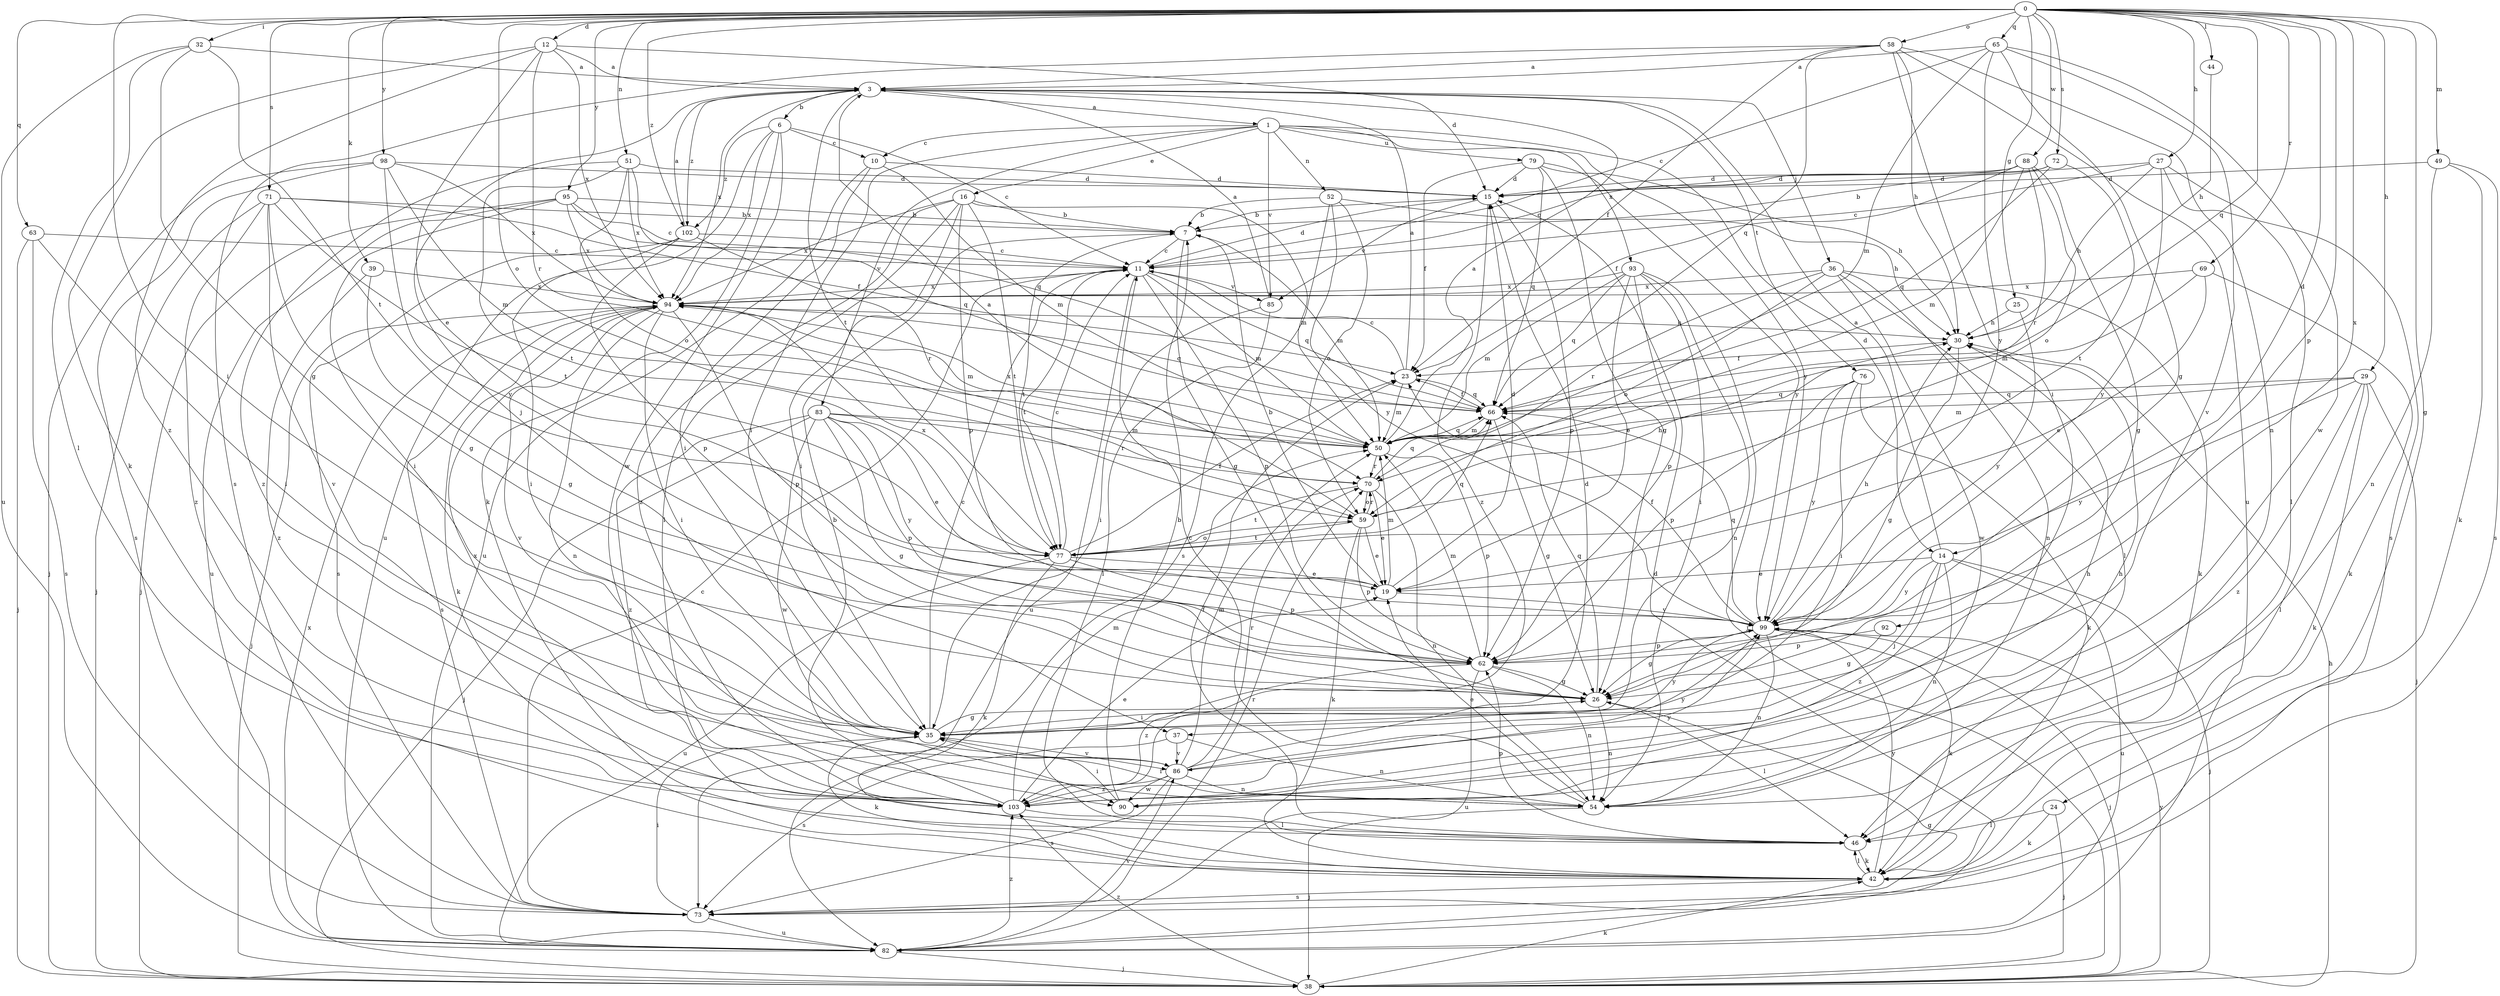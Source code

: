 strict digraph  {
0;
1;
3;
6;
7;
10;
11;
12;
14;
15;
16;
19;
23;
24;
25;
26;
27;
29;
30;
32;
35;
36;
37;
38;
39;
42;
44;
46;
49;
50;
51;
52;
54;
58;
59;
62;
63;
65;
66;
69;
70;
71;
72;
73;
76;
77;
79;
82;
83;
85;
86;
88;
90;
92;
93;
94;
95;
98;
99;
102;
103;
0 -> 12  [label=d];
0 -> 14  [label=d];
0 -> 24  [label=g];
0 -> 25  [label=g];
0 -> 27  [label=h];
0 -> 29  [label=h];
0 -> 32  [label=i];
0 -> 35  [label=i];
0 -> 39  [label=k];
0 -> 44  [label=l];
0 -> 49  [label=m];
0 -> 51  [label=n];
0 -> 58  [label=o];
0 -> 59  [label=o];
0 -> 62  [label=p];
0 -> 63  [label=q];
0 -> 65  [label=q];
0 -> 66  [label=q];
0 -> 69  [label=r];
0 -> 71  [label=s];
0 -> 72  [label=s];
0 -> 88  [label=w];
0 -> 92  [label=x];
0 -> 95  [label=y];
0 -> 98  [label=y];
0 -> 102  [label=z];
1 -> 10  [label=c];
1 -> 14  [label=d];
1 -> 16  [label=e];
1 -> 35  [label=i];
1 -> 52  [label=n];
1 -> 79  [label=u];
1 -> 83  [label=v];
1 -> 85  [label=v];
1 -> 93  [label=x];
1 -> 99  [label=y];
3 -> 1  [label=a];
3 -> 6  [label=b];
3 -> 36  [label=j];
3 -> 37  [label=j];
3 -> 76  [label=t];
3 -> 77  [label=t];
3 -> 94  [label=x];
3 -> 102  [label=z];
6 -> 10  [label=c];
6 -> 11  [label=c];
6 -> 42  [label=k];
6 -> 82  [label=u];
6 -> 90  [label=w];
6 -> 94  [label=x];
6 -> 102  [label=z];
7 -> 11  [label=c];
7 -> 26  [label=g];
7 -> 50  [label=m];
7 -> 77  [label=t];
10 -> 15  [label=d];
10 -> 35  [label=i];
10 -> 50  [label=m];
10 -> 82  [label=u];
11 -> 15  [label=d];
11 -> 50  [label=m];
11 -> 62  [label=p];
11 -> 66  [label=q];
11 -> 77  [label=t];
11 -> 82  [label=u];
11 -> 85  [label=v];
11 -> 94  [label=x];
12 -> 3  [label=a];
12 -> 15  [label=d];
12 -> 19  [label=e];
12 -> 42  [label=k];
12 -> 70  [label=r];
12 -> 94  [label=x];
12 -> 103  [label=z];
14 -> 3  [label=a];
14 -> 19  [label=e];
14 -> 37  [label=j];
14 -> 38  [label=j];
14 -> 54  [label=n];
14 -> 82  [label=u];
14 -> 99  [label=y];
14 -> 103  [label=z];
15 -> 7  [label=b];
15 -> 62  [label=p];
15 -> 85  [label=v];
15 -> 103  [label=z];
16 -> 7  [label=b];
16 -> 35  [label=i];
16 -> 46  [label=l];
16 -> 50  [label=m];
16 -> 62  [label=p];
16 -> 77  [label=t];
16 -> 94  [label=x];
16 -> 103  [label=z];
19 -> 7  [label=b];
19 -> 15  [label=d];
19 -> 50  [label=m];
19 -> 99  [label=y];
23 -> 3  [label=a];
23 -> 11  [label=c];
23 -> 50  [label=m];
23 -> 66  [label=q];
24 -> 38  [label=j];
24 -> 42  [label=k];
24 -> 46  [label=l];
25 -> 30  [label=h];
25 -> 99  [label=y];
26 -> 35  [label=i];
26 -> 46  [label=l];
26 -> 54  [label=n];
26 -> 66  [label=q];
27 -> 11  [label=c];
27 -> 15  [label=d];
27 -> 30  [label=h];
27 -> 46  [label=l];
27 -> 73  [label=s];
27 -> 99  [label=y];
29 -> 38  [label=j];
29 -> 42  [label=k];
29 -> 46  [label=l];
29 -> 50  [label=m];
29 -> 66  [label=q];
29 -> 99  [label=y];
29 -> 103  [label=z];
30 -> 23  [label=f];
30 -> 26  [label=g];
32 -> 3  [label=a];
32 -> 26  [label=g];
32 -> 46  [label=l];
32 -> 77  [label=t];
32 -> 82  [label=u];
35 -> 11  [label=c];
35 -> 26  [label=g];
35 -> 42  [label=k];
35 -> 86  [label=v];
35 -> 99  [label=y];
36 -> 42  [label=k];
36 -> 46  [label=l];
36 -> 54  [label=n];
36 -> 59  [label=o];
36 -> 70  [label=r];
36 -> 90  [label=w];
36 -> 94  [label=x];
37 -> 54  [label=n];
37 -> 73  [label=s];
37 -> 86  [label=v];
38 -> 30  [label=h];
38 -> 42  [label=k];
38 -> 99  [label=y];
38 -> 103  [label=z];
39 -> 26  [label=g];
39 -> 94  [label=x];
39 -> 103  [label=z];
42 -> 46  [label=l];
42 -> 73  [label=s];
42 -> 99  [label=y];
44 -> 30  [label=h];
46 -> 23  [label=f];
46 -> 42  [label=k];
46 -> 62  [label=p];
49 -> 15  [label=d];
49 -> 42  [label=k];
49 -> 54  [label=n];
49 -> 73  [label=s];
50 -> 3  [label=a];
50 -> 62  [label=p];
50 -> 66  [label=q];
50 -> 70  [label=r];
50 -> 94  [label=x];
51 -> 15  [label=d];
51 -> 59  [label=o];
51 -> 66  [label=q];
51 -> 77  [label=t];
51 -> 94  [label=x];
51 -> 103  [label=z];
52 -> 7  [label=b];
52 -> 30  [label=h];
52 -> 59  [label=o];
52 -> 73  [label=s];
52 -> 99  [label=y];
54 -> 11  [label=c];
54 -> 19  [label=e];
54 -> 35  [label=i];
54 -> 38  [label=j];
58 -> 3  [label=a];
58 -> 23  [label=f];
58 -> 30  [label=h];
58 -> 35  [label=i];
58 -> 54  [label=n];
58 -> 66  [label=q];
58 -> 73  [label=s];
58 -> 82  [label=u];
59 -> 3  [label=a];
59 -> 19  [label=e];
59 -> 30  [label=h];
59 -> 42  [label=k];
59 -> 62  [label=p];
59 -> 70  [label=r];
59 -> 77  [label=t];
62 -> 26  [label=g];
62 -> 50  [label=m];
62 -> 54  [label=n];
62 -> 82  [label=u];
62 -> 103  [label=z];
63 -> 11  [label=c];
63 -> 35  [label=i];
63 -> 38  [label=j];
63 -> 73  [label=s];
65 -> 3  [label=a];
65 -> 11  [label=c];
65 -> 26  [label=g];
65 -> 50  [label=m];
65 -> 86  [label=v];
65 -> 90  [label=w];
65 -> 99  [label=y];
66 -> 23  [label=f];
66 -> 26  [label=g];
66 -> 50  [label=m];
69 -> 19  [label=e];
69 -> 42  [label=k];
69 -> 50  [label=m];
69 -> 94  [label=x];
70 -> 19  [label=e];
70 -> 54  [label=n];
70 -> 59  [label=o];
70 -> 66  [label=q];
70 -> 77  [label=t];
71 -> 7  [label=b];
71 -> 23  [label=f];
71 -> 26  [label=g];
71 -> 38  [label=j];
71 -> 77  [label=t];
71 -> 86  [label=v];
71 -> 103  [label=z];
72 -> 7  [label=b];
72 -> 15  [label=d];
72 -> 66  [label=q];
72 -> 77  [label=t];
73 -> 11  [label=c];
73 -> 35  [label=i];
73 -> 70  [label=r];
73 -> 82  [label=u];
76 -> 35  [label=i];
76 -> 42  [label=k];
76 -> 62  [label=p];
76 -> 66  [label=q];
76 -> 99  [label=y];
77 -> 11  [label=c];
77 -> 19  [label=e];
77 -> 23  [label=f];
77 -> 42  [label=k];
77 -> 59  [label=o];
77 -> 62  [label=p];
77 -> 66  [label=q];
77 -> 82  [label=u];
77 -> 94  [label=x];
79 -> 15  [label=d];
79 -> 23  [label=f];
79 -> 26  [label=g];
79 -> 30  [label=h];
79 -> 66  [label=q];
79 -> 99  [label=y];
82 -> 15  [label=d];
82 -> 26  [label=g];
82 -> 38  [label=j];
82 -> 86  [label=v];
82 -> 94  [label=x];
82 -> 103  [label=z];
83 -> 19  [label=e];
83 -> 26  [label=g];
83 -> 38  [label=j];
83 -> 50  [label=m];
83 -> 62  [label=p];
83 -> 70  [label=r];
83 -> 90  [label=w];
83 -> 99  [label=y];
83 -> 103  [label=z];
85 -> 3  [label=a];
85 -> 35  [label=i];
85 -> 46  [label=l];
86 -> 15  [label=d];
86 -> 50  [label=m];
86 -> 54  [label=n];
86 -> 70  [label=r];
86 -> 73  [label=s];
86 -> 90  [label=w];
86 -> 99  [label=y];
86 -> 103  [label=z];
88 -> 11  [label=c];
88 -> 15  [label=d];
88 -> 23  [label=f];
88 -> 26  [label=g];
88 -> 50  [label=m];
88 -> 59  [label=o];
88 -> 70  [label=r];
90 -> 7  [label=b];
90 -> 30  [label=h];
90 -> 35  [label=i];
92 -> 26  [label=g];
92 -> 62  [label=p];
93 -> 19  [label=e];
93 -> 35  [label=i];
93 -> 38  [label=j];
93 -> 50  [label=m];
93 -> 54  [label=n];
93 -> 62  [label=p];
93 -> 66  [label=q];
93 -> 94  [label=x];
94 -> 30  [label=h];
94 -> 35  [label=i];
94 -> 38  [label=j];
94 -> 42  [label=k];
94 -> 50  [label=m];
94 -> 54  [label=n];
94 -> 62  [label=p];
94 -> 66  [label=q];
94 -> 73  [label=s];
94 -> 86  [label=v];
95 -> 7  [label=b];
95 -> 11  [label=c];
95 -> 35  [label=i];
95 -> 38  [label=j];
95 -> 66  [label=q];
95 -> 82  [label=u];
95 -> 94  [label=x];
98 -> 15  [label=d];
98 -> 38  [label=j];
98 -> 50  [label=m];
98 -> 73  [label=s];
98 -> 94  [label=x];
98 -> 99  [label=y];
99 -> 23  [label=f];
99 -> 26  [label=g];
99 -> 30  [label=h];
99 -> 38  [label=j];
99 -> 42  [label=k];
99 -> 54  [label=n];
99 -> 62  [label=p];
99 -> 66  [label=q];
102 -> 3  [label=a];
102 -> 11  [label=c];
102 -> 35  [label=i];
102 -> 62  [label=p];
102 -> 70  [label=r];
102 -> 73  [label=s];
103 -> 7  [label=b];
103 -> 19  [label=e];
103 -> 30  [label=h];
103 -> 46  [label=l];
103 -> 50  [label=m];
103 -> 94  [label=x];
103 -> 99  [label=y];
}
